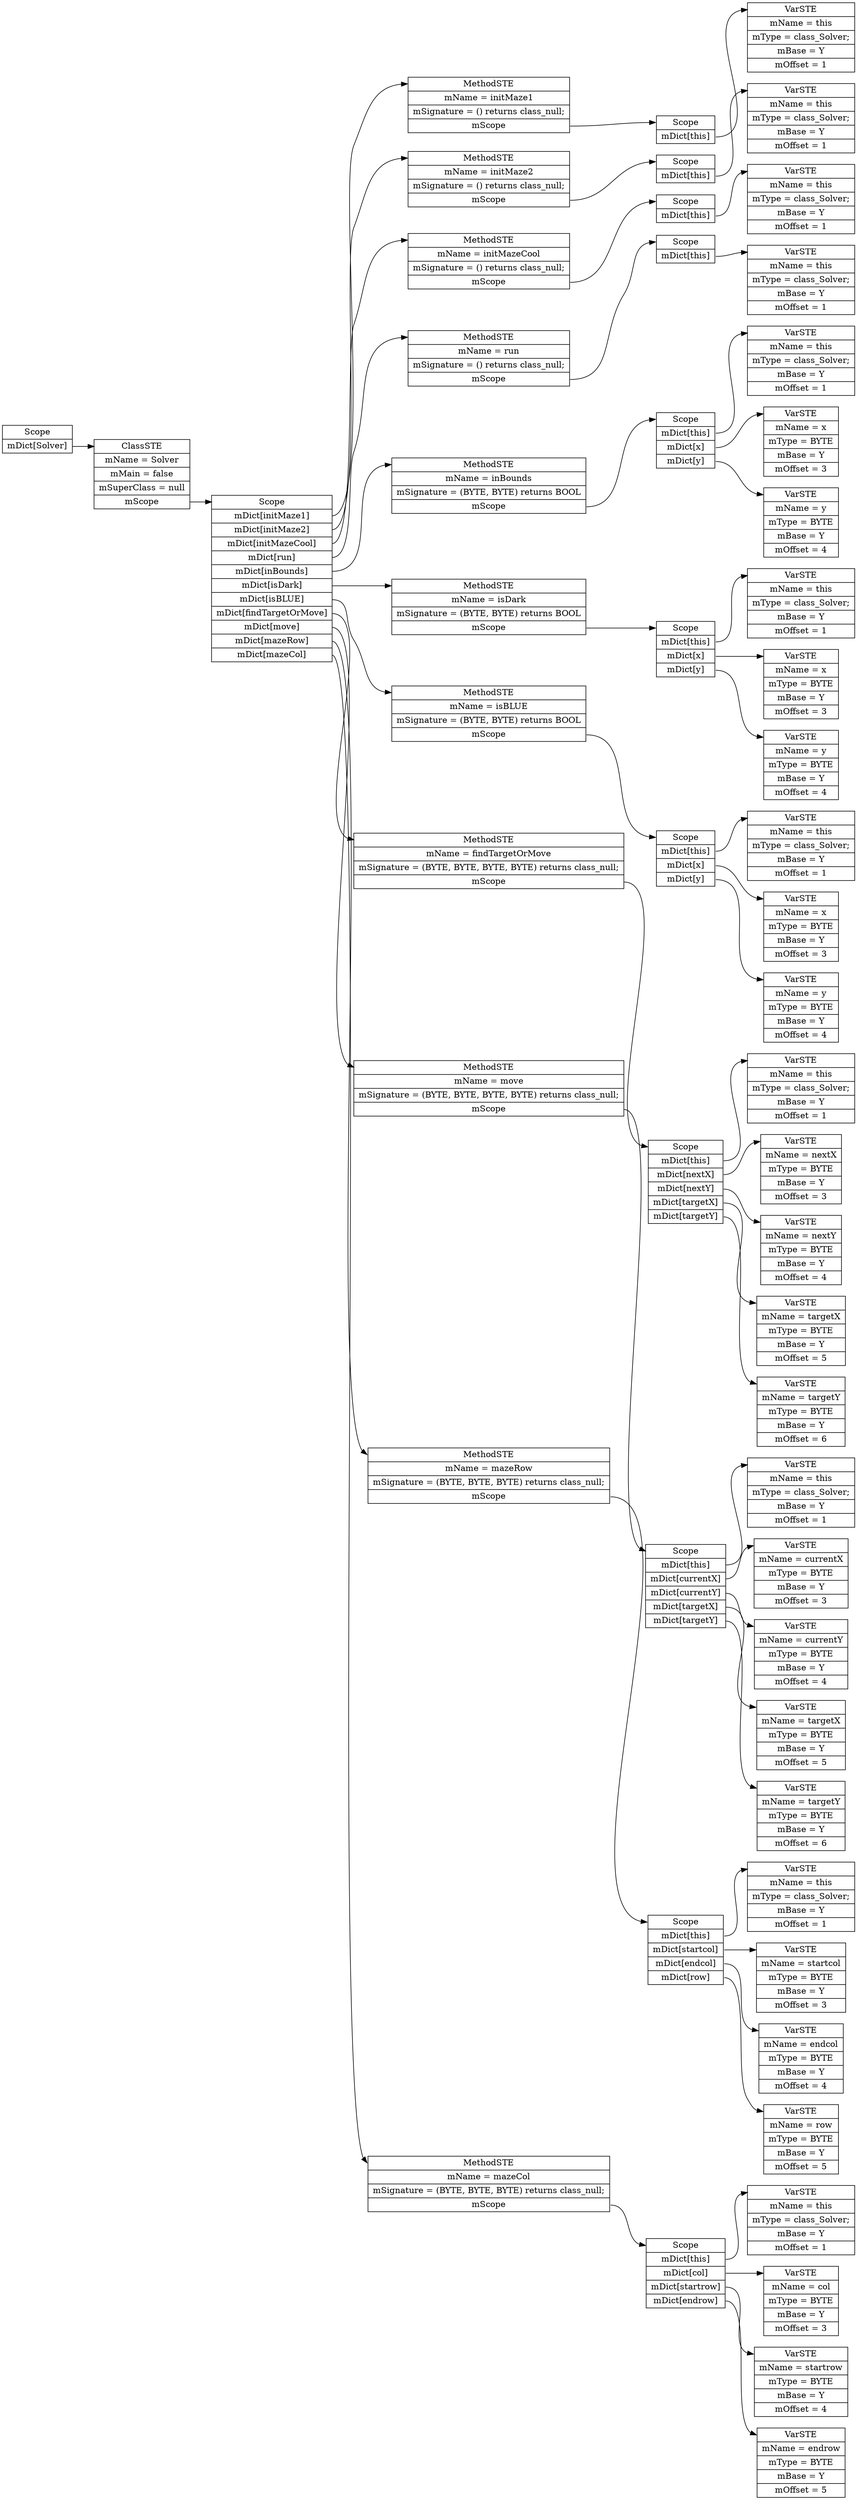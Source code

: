 digraph SymTable {
	graph [rankdir="LR"];
	node [shape=record];
	0 [label=" <f0> Scope | <f1> mDict\[Solver\] "];
	0:<f1> -> 1:<f0>;
	1 [label=" <f0> ClassSTE | <f1> mName = Solver| <f2> mMain = false| <f3> mSuperClass = null| <f4> mScope "];
	1:<f4> -> 2:<f0>;
	2 [label=" <f0> Scope | <f1> mDict\[initMaze1\] | <f2> mDict\[initMaze2\] | <f3> mDict\[initMazeCool\] | <f4> mDict\[run\] | <f5> mDict\[inBounds\] | <f6> mDict\[isDark\] | <f7> mDict\[isBLUE\] | <f8> mDict\[findTargetOrMove\] | <f9> mDict\[move\] | <f10> mDict\[mazeRow\] | <f11> mDict\[mazeCol\] "];
	2:<f1> -> 3:<f0>;
	3 [label=" <f0> MethodSTE | <f1> mName = initMaze1| <f2> mSignature = () returns class_null;| <f3> mScope "];
	3:<f3> -> 4:<f0>;
	4 [label=" <f0> Scope | <f1> mDict\[this\] "];
	4:<f1> -> 5:<f0>;
	5 [label=" <f0> VarSTE | <f1> mName = this| <f2> mType = class_Solver;| <f3> mBase = Y| <f4> mOffset = 1"];
	2:<f2> -> 6:<f0>;
	6 [label=" <f0> MethodSTE | <f1> mName = initMaze2| <f2> mSignature = () returns class_null;| <f3> mScope "];
	6:<f3> -> 7:<f0>;
	7 [label=" <f0> Scope | <f1> mDict\[this\] "];
	7:<f1> -> 8:<f0>;
	8 [label=" <f0> VarSTE | <f1> mName = this| <f2> mType = class_Solver;| <f3> mBase = Y| <f4> mOffset = 1"];
	2:<f3> -> 9:<f0>;
	9 [label=" <f0> MethodSTE | <f1> mName = initMazeCool| <f2> mSignature = () returns class_null;| <f3> mScope "];
	9:<f3> -> 10:<f0>;
	10 [label=" <f0> Scope | <f1> mDict\[this\] "];
	10:<f1> -> 11:<f0>;
	11 [label=" <f0> VarSTE | <f1> mName = this| <f2> mType = class_Solver;| <f3> mBase = Y| <f4> mOffset = 1"];
	2:<f4> -> 12:<f0>;
	12 [label=" <f0> MethodSTE | <f1> mName = run| <f2> mSignature = () returns class_null;| <f3> mScope "];
	12:<f3> -> 13:<f0>;
	13 [label=" <f0> Scope | <f1> mDict\[this\] "];
	13:<f1> -> 14:<f0>;
	14 [label=" <f0> VarSTE | <f1> mName = this| <f2> mType = class_Solver;| <f3> mBase = Y| <f4> mOffset = 1"];
	2:<f5> -> 15:<f0>;
	15 [label=" <f0> MethodSTE | <f1> mName = inBounds| <f2> mSignature = (BYTE, BYTE) returns BOOL| <f3> mScope "];
	15:<f3> -> 16:<f0>;
	16 [label=" <f0> Scope | <f1> mDict\[this\] | <f2> mDict\[x\] | <f3> mDict\[y\] "];
	16:<f1> -> 17:<f0>;
	17 [label=" <f0> VarSTE | <f1> mName = this| <f2> mType = class_Solver;| <f3> mBase = Y| <f4> mOffset = 1"];
	16:<f2> -> 18:<f0>;
	18 [label=" <f0> VarSTE | <f1> mName = x| <f2> mType = BYTE| <f3> mBase = Y| <f4> mOffset = 3"];
	16:<f3> -> 19:<f0>;
	19 [label=" <f0> VarSTE | <f1> mName = y| <f2> mType = BYTE| <f3> mBase = Y| <f4> mOffset = 4"];
	2:<f6> -> 20:<f0>;
	20 [label=" <f0> MethodSTE | <f1> mName = isDark| <f2> mSignature = (BYTE, BYTE) returns BOOL| <f3> mScope "];
	20:<f3> -> 21:<f0>;
	21 [label=" <f0> Scope | <f1> mDict\[this\] | <f2> mDict\[x\] | <f3> mDict\[y\] "];
	21:<f1> -> 22:<f0>;
	22 [label=" <f0> VarSTE | <f1> mName = this| <f2> mType = class_Solver;| <f3> mBase = Y| <f4> mOffset = 1"];
	21:<f2> -> 23:<f0>;
	23 [label=" <f0> VarSTE | <f1> mName = x| <f2> mType = BYTE| <f3> mBase = Y| <f4> mOffset = 3"];
	21:<f3> -> 24:<f0>;
	24 [label=" <f0> VarSTE | <f1> mName = y| <f2> mType = BYTE| <f3> mBase = Y| <f4> mOffset = 4"];
	2:<f7> -> 25:<f0>;
	25 [label=" <f0> MethodSTE | <f1> mName = isBLUE| <f2> mSignature = (BYTE, BYTE) returns BOOL| <f3> mScope "];
	25:<f3> -> 26:<f0>;
	26 [label=" <f0> Scope | <f1> mDict\[this\] | <f2> mDict\[x\] | <f3> mDict\[y\] "];
	26:<f1> -> 27:<f0>;
	27 [label=" <f0> VarSTE | <f1> mName = this| <f2> mType = class_Solver;| <f3> mBase = Y| <f4> mOffset = 1"];
	26:<f2> -> 28:<f0>;
	28 [label=" <f0> VarSTE | <f1> mName = x| <f2> mType = BYTE| <f3> mBase = Y| <f4> mOffset = 3"];
	26:<f3> -> 29:<f0>;
	29 [label=" <f0> VarSTE | <f1> mName = y| <f2> mType = BYTE| <f3> mBase = Y| <f4> mOffset = 4"];
	2:<f8> -> 30:<f0>;
	30 [label=" <f0> MethodSTE | <f1> mName = findTargetOrMove| <f2> mSignature = (BYTE, BYTE, BYTE, BYTE) returns class_null;| <f3> mScope "];
	30:<f3> -> 31:<f0>;
	31 [label=" <f0> Scope | <f1> mDict\[this\] | <f2> mDict\[nextX\] | <f3> mDict\[nextY\] | <f4> mDict\[targetX\] | <f5> mDict\[targetY\] "];
	31:<f1> -> 32:<f0>;
	32 [label=" <f0> VarSTE | <f1> mName = this| <f2> mType = class_Solver;| <f3> mBase = Y| <f4> mOffset = 1"];
	31:<f2> -> 33:<f0>;
	33 [label=" <f0> VarSTE | <f1> mName = nextX| <f2> mType = BYTE| <f3> mBase = Y| <f4> mOffset = 3"];
	31:<f3> -> 34:<f0>;
	34 [label=" <f0> VarSTE | <f1> mName = nextY| <f2> mType = BYTE| <f3> mBase = Y| <f4> mOffset = 4"];
	31:<f4> -> 35:<f0>;
	35 [label=" <f0> VarSTE | <f1> mName = targetX| <f2> mType = BYTE| <f3> mBase = Y| <f4> mOffset = 5"];
	31:<f5> -> 36:<f0>;
	36 [label=" <f0> VarSTE | <f1> mName = targetY| <f2> mType = BYTE| <f3> mBase = Y| <f4> mOffset = 6"];
	2:<f9> -> 37:<f0>;
	37 [label=" <f0> MethodSTE | <f1> mName = move| <f2> mSignature = (BYTE, BYTE, BYTE, BYTE) returns class_null;| <f3> mScope "];
	37:<f3> -> 38:<f0>;
	38 [label=" <f0> Scope | <f1> mDict\[this\] | <f2> mDict\[currentX\] | <f3> mDict\[currentY\] | <f4> mDict\[targetX\] | <f5> mDict\[targetY\] "];
	38:<f1> -> 39:<f0>;
	39 [label=" <f0> VarSTE | <f1> mName = this| <f2> mType = class_Solver;| <f3> mBase = Y| <f4> mOffset = 1"];
	38:<f2> -> 40:<f0>;
	40 [label=" <f0> VarSTE | <f1> mName = currentX| <f2> mType = BYTE| <f3> mBase = Y| <f4> mOffset = 3"];
	38:<f3> -> 41:<f0>;
	41 [label=" <f0> VarSTE | <f1> mName = currentY| <f2> mType = BYTE| <f3> mBase = Y| <f4> mOffset = 4"];
	38:<f4> -> 42:<f0>;
	42 [label=" <f0> VarSTE | <f1> mName = targetX| <f2> mType = BYTE| <f3> mBase = Y| <f4> mOffset = 5"];
	38:<f5> -> 43:<f0>;
	43 [label=" <f0> VarSTE | <f1> mName = targetY| <f2> mType = BYTE| <f3> mBase = Y| <f4> mOffset = 6"];
	2:<f10> -> 44:<f0>;
	44 [label=" <f0> MethodSTE | <f1> mName = mazeRow| <f2> mSignature = (BYTE, BYTE, BYTE) returns class_null;| <f3> mScope "];
	44:<f3> -> 45:<f0>;
	45 [label=" <f0> Scope | <f1> mDict\[this\] | <f2> mDict\[startcol\] | <f3> mDict\[endcol\] | <f4> mDict\[row\] "];
	45:<f1> -> 46:<f0>;
	46 [label=" <f0> VarSTE | <f1> mName = this| <f2> mType = class_Solver;| <f3> mBase = Y| <f4> mOffset = 1"];
	45:<f2> -> 47:<f0>;
	47 [label=" <f0> VarSTE | <f1> mName = startcol| <f2> mType = BYTE| <f3> mBase = Y| <f4> mOffset = 3"];
	45:<f3> -> 48:<f0>;
	48 [label=" <f0> VarSTE | <f1> mName = endcol| <f2> mType = BYTE| <f3> mBase = Y| <f4> mOffset = 4"];
	45:<f4> -> 49:<f0>;
	49 [label=" <f0> VarSTE | <f1> mName = row| <f2> mType = BYTE| <f3> mBase = Y| <f4> mOffset = 5"];
	2:<f11> -> 50:<f0>;
	50 [label=" <f0> MethodSTE | <f1> mName = mazeCol| <f2> mSignature = (BYTE, BYTE, BYTE) returns class_null;| <f3> mScope "];
	50:<f3> -> 51:<f0>;
	51 [label=" <f0> Scope | <f1> mDict\[this\] | <f2> mDict\[col\] | <f3> mDict\[startrow\] | <f4> mDict\[endrow\] "];
	51:<f1> -> 52:<f0>;
	52 [label=" <f0> VarSTE | <f1> mName = this| <f2> mType = class_Solver;| <f3> mBase = Y| <f4> mOffset = 1"];
	51:<f2> -> 53:<f0>;
	53 [label=" <f0> VarSTE | <f1> mName = col| <f2> mType = BYTE| <f3> mBase = Y| <f4> mOffset = 3"];
	51:<f3> -> 54:<f0>;
	54 [label=" <f0> VarSTE | <f1> mName = startrow| <f2> mType = BYTE| <f3> mBase = Y| <f4> mOffset = 4"];
	51:<f4> -> 55:<f0>;
	55 [label=" <f0> VarSTE | <f1> mName = endrow| <f2> mType = BYTE| <f3> mBase = Y| <f4> mOffset = 5"];
}
